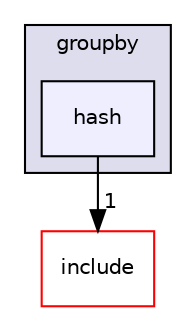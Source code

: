 digraph "hash" {
  compound=true
  node [ fontsize="10", fontname="Helvetica"];
  edge [ labelfontsize="10", labelfontname="Helvetica"];
  subgraph clusterdir_90e6b1e2f287d433df14197820adf3de {
    graph [ bgcolor="#ddddee", pencolor="black", label="groupby" fontname="Helvetica", fontsize="10", URL="dir_90e6b1e2f287d433df14197820adf3de.html"]
  dir_d5e6b2db0dd972b4bc23bd343326cd11 [shape=box, label="hash", style="filled", fillcolor="#eeeeff", pencolor="black", URL="dir_d5e6b2db0dd972b4bc23bd343326cd11.html"];
  }
  dir_d44c64559bbebec7f509842c48db8b23 [shape=box label="include" fillcolor="white" style="filled" color="red" URL="dir_d44c64559bbebec7f509842c48db8b23.html"];
  dir_d5e6b2db0dd972b4bc23bd343326cd11->dir_d44c64559bbebec7f509842c48db8b23 [headlabel="1", labeldistance=1.5 headhref="dir_000002_000005.html"];
}
